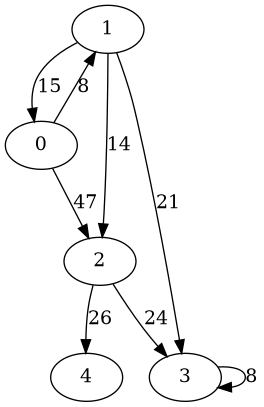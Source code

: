 @startuml
digraph G {
1 -> 0 [label = 15]
1 -> 2 [label = 14]
1 -> 3 [label = 21]
0 -> 1 [label = 8]
0 -> 2 [label = 47]
2 -> 3 [label = 24]
2 -> 4 [label = 26]
3 -> 3 [label = 8]
}
@enduml